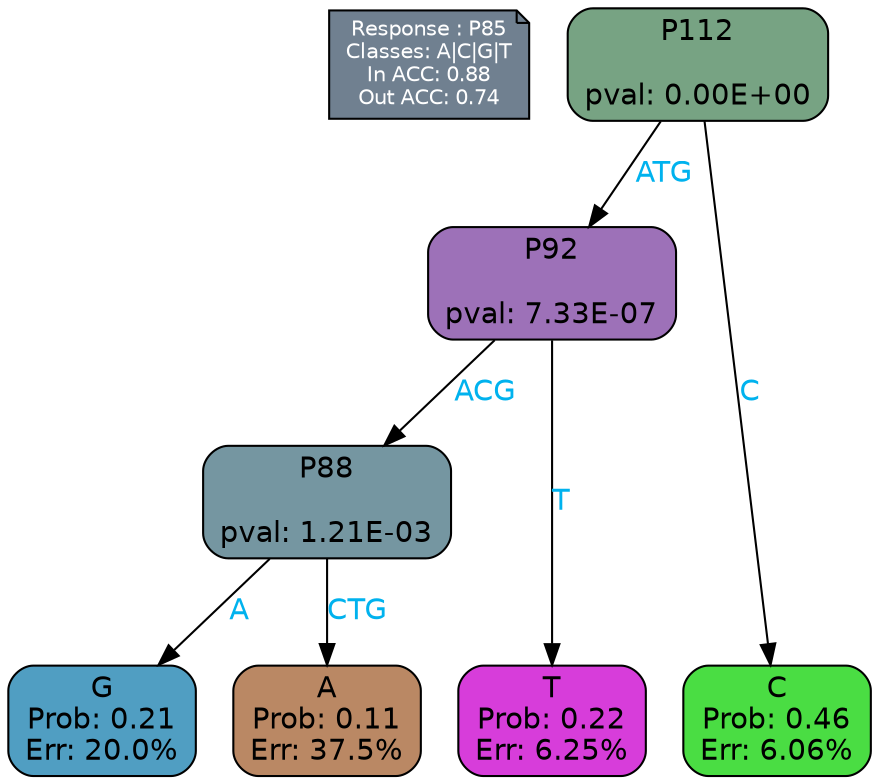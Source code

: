 digraph Tree {
node [shape=box, style="filled, rounded", color="black", fontname=helvetica] ;
graph [ranksep=equally, splines=polylines, bgcolor=transparent, dpi=600] ;
edge [fontname=helvetica] ;
LEGEND [label="Response : P85
Classes: A|C|G|T
In ACC: 0.88
Out ACC: 0.74
",shape=note,align=left,style=filled,fillcolor="slategray",fontcolor="white",fontsize=10];1 [label="P112

pval: 0.00E+00", fillcolor="#77a383"] ;
2 [label="P92

pval: 7.33E-07", fillcolor="#9d71b8"] ;
3 [label="P88

pval: 1.21E-03", fillcolor="#7596a1"] ;
4 [label="G
Prob: 0.21
Err: 20.0%", fillcolor="#509ec2"] ;
5 [label="A
Prob: 0.11
Err: 37.5%", fillcolor="#ba8864"] ;
6 [label="T
Prob: 0.22
Err: 6.25%", fillcolor="#d73dda"] ;
7 [label="C
Prob: 0.46
Err: 6.06%", fillcolor="#4add43"] ;
1 -> 2 [label="ATG",fontcolor=deepskyblue2] ;
1 -> 7 [label="C",fontcolor=deepskyblue2] ;
2 -> 3 [label="ACG",fontcolor=deepskyblue2] ;
2 -> 6 [label="T",fontcolor=deepskyblue2] ;
3 -> 4 [label="A",fontcolor=deepskyblue2] ;
3 -> 5 [label="CTG",fontcolor=deepskyblue2] ;
{rank = same; 4;5;6;7;}{rank = same; LEGEND;1;}}